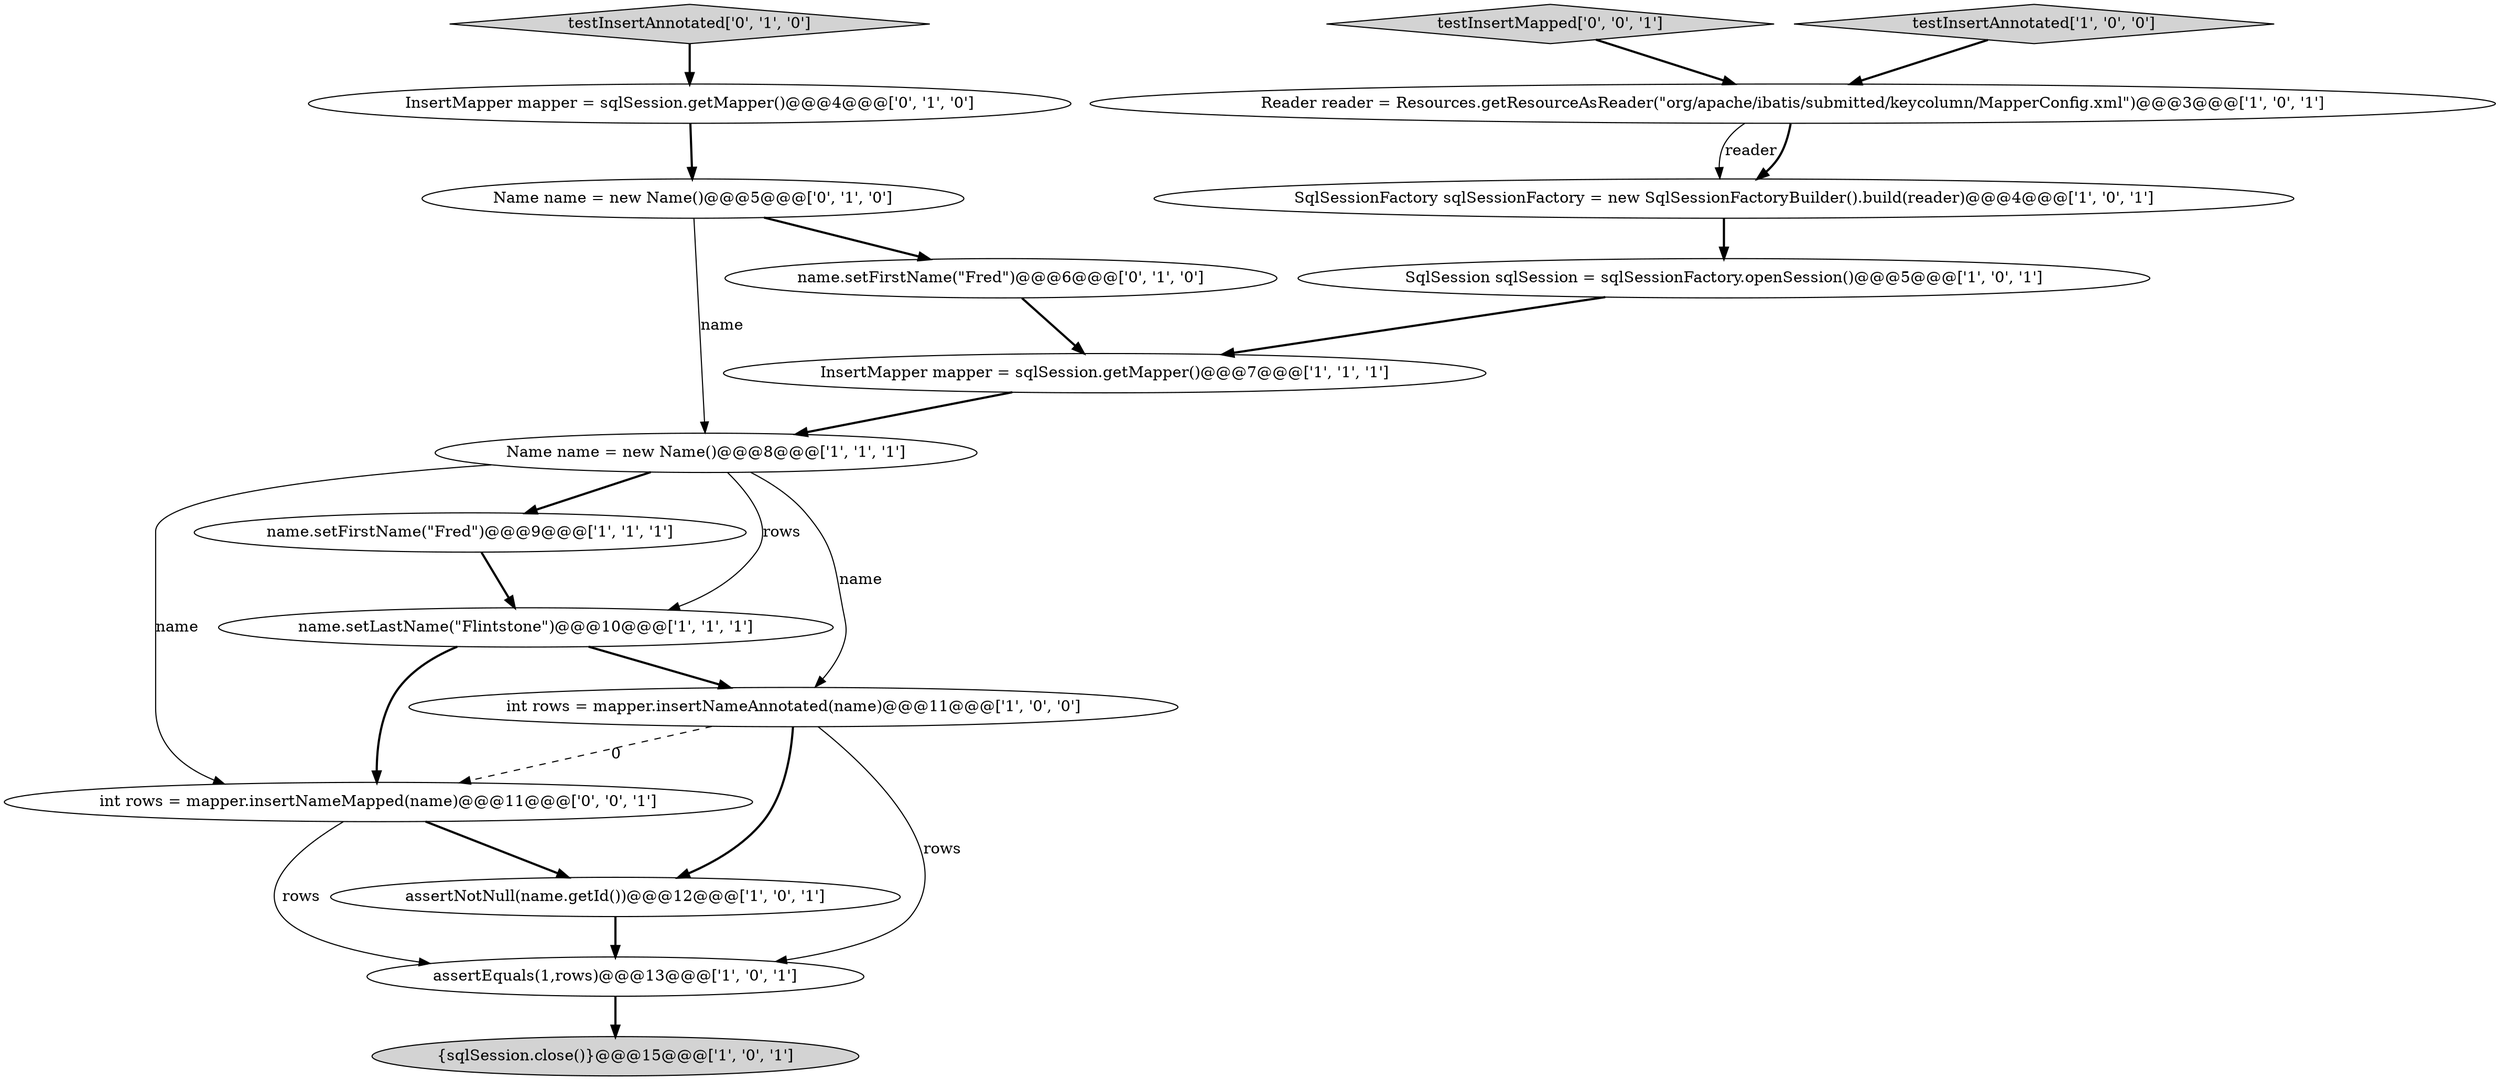 digraph {
0 [style = filled, label = "SqlSessionFactory sqlSessionFactory = new SqlSessionFactoryBuilder().build(reader)@@@4@@@['1', '0', '1']", fillcolor = white, shape = ellipse image = "AAA0AAABBB1BBB"];
14 [style = filled, label = "name.setFirstName(\"Fred\")@@@6@@@['0', '1', '0']", fillcolor = white, shape = ellipse image = "AAA0AAABBB2BBB"];
5 [style = filled, label = "testInsertAnnotated['1', '0', '0']", fillcolor = lightgray, shape = diamond image = "AAA0AAABBB1BBB"];
2 [style = filled, label = "assertEquals(1,rows)@@@13@@@['1', '0', '1']", fillcolor = white, shape = ellipse image = "AAA0AAABBB1BBB"];
11 [style = filled, label = "assertNotNull(name.getId())@@@12@@@['1', '0', '1']", fillcolor = white, shape = ellipse image = "AAA0AAABBB1BBB"];
1 [style = filled, label = "int rows = mapper.insertNameAnnotated(name)@@@11@@@['1', '0', '0']", fillcolor = white, shape = ellipse image = "AAA0AAABBB1BBB"];
3 [style = filled, label = "{sqlSession.close()}@@@15@@@['1', '0', '1']", fillcolor = lightgray, shape = ellipse image = "AAA0AAABBB1BBB"];
16 [style = filled, label = "testInsertMapped['0', '0', '1']", fillcolor = lightgray, shape = diamond image = "AAA0AAABBB3BBB"];
15 [style = filled, label = "testInsertAnnotated['0', '1', '0']", fillcolor = lightgray, shape = diamond image = "AAA0AAABBB2BBB"];
10 [style = filled, label = "InsertMapper mapper = sqlSession.getMapper()@@@7@@@['1', '1', '1']", fillcolor = white, shape = ellipse image = "AAA0AAABBB1BBB"];
7 [style = filled, label = "Reader reader = Resources.getResourceAsReader(\"org/apache/ibatis/submitted/keycolumn/MapperConfig.xml\")@@@3@@@['1', '0', '1']", fillcolor = white, shape = ellipse image = "AAA0AAABBB1BBB"];
12 [style = filled, label = "Name name = new Name()@@@5@@@['0', '1', '0']", fillcolor = white, shape = ellipse image = "AAA0AAABBB2BBB"];
13 [style = filled, label = "InsertMapper mapper = sqlSession.getMapper()@@@4@@@['0', '1', '0']", fillcolor = white, shape = ellipse image = "AAA0AAABBB2BBB"];
17 [style = filled, label = "int rows = mapper.insertNameMapped(name)@@@11@@@['0', '0', '1']", fillcolor = white, shape = ellipse image = "AAA0AAABBB3BBB"];
4 [style = filled, label = "Name name = new Name()@@@8@@@['1', '1', '1']", fillcolor = white, shape = ellipse image = "AAA0AAABBB1BBB"];
9 [style = filled, label = "SqlSession sqlSession = sqlSessionFactory.openSession()@@@5@@@['1', '0', '1']", fillcolor = white, shape = ellipse image = "AAA0AAABBB1BBB"];
6 [style = filled, label = "name.setLastName(\"Flintstone\")@@@10@@@['1', '1', '1']", fillcolor = white, shape = ellipse image = "AAA0AAABBB1BBB"];
8 [style = filled, label = "name.setFirstName(\"Fred\")@@@9@@@['1', '1', '1']", fillcolor = white, shape = ellipse image = "AAA0AAABBB1BBB"];
6->17 [style = bold, label=""];
7->0 [style = solid, label="reader"];
0->9 [style = bold, label=""];
15->13 [style = bold, label=""];
2->3 [style = bold, label=""];
1->2 [style = solid, label="rows"];
16->7 [style = bold, label=""];
14->10 [style = bold, label=""];
7->0 [style = bold, label=""];
8->6 [style = bold, label=""];
4->6 [style = solid, label="rows"];
9->10 [style = bold, label=""];
17->11 [style = bold, label=""];
11->2 [style = bold, label=""];
1->11 [style = bold, label=""];
6->1 [style = bold, label=""];
12->4 [style = solid, label="name"];
1->17 [style = dashed, label="0"];
13->12 [style = bold, label=""];
12->14 [style = bold, label=""];
4->1 [style = solid, label="name"];
10->4 [style = bold, label=""];
4->17 [style = solid, label="name"];
4->8 [style = bold, label=""];
5->7 [style = bold, label=""];
17->2 [style = solid, label="rows"];
}

